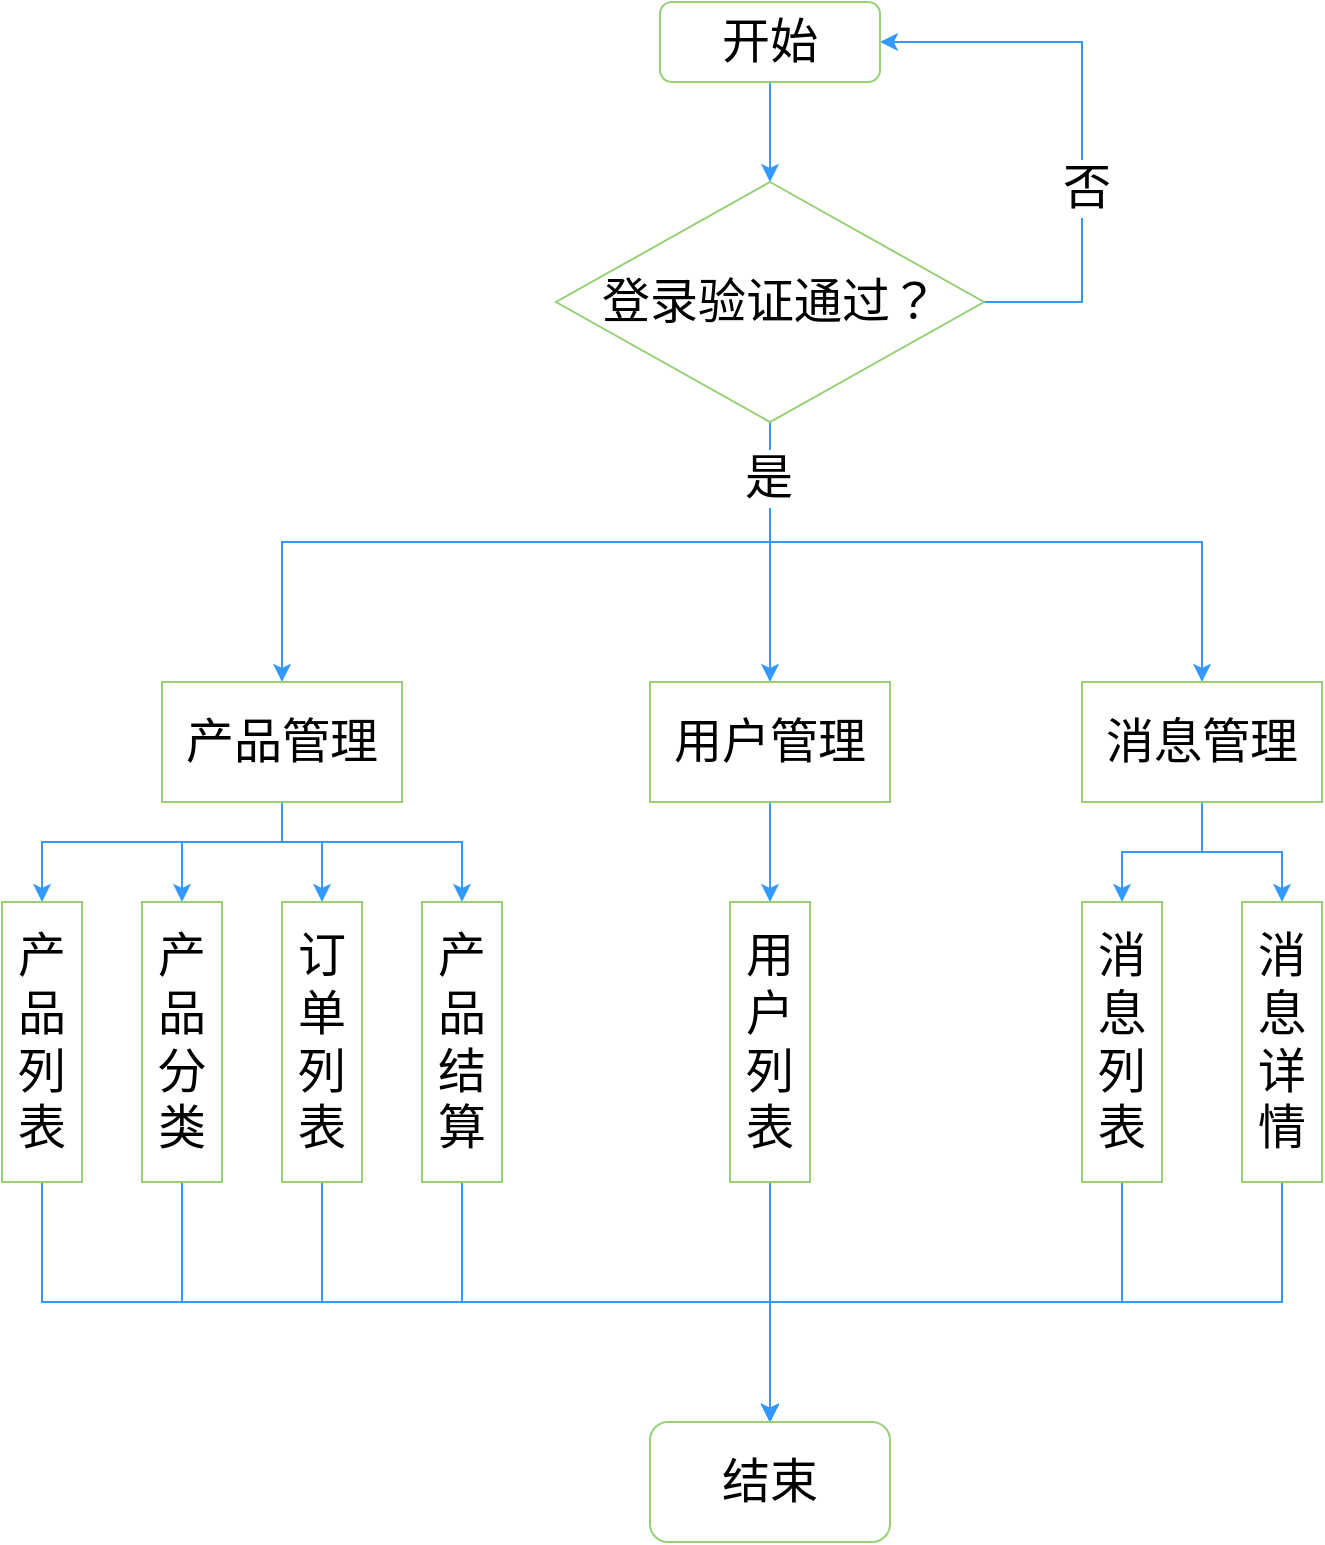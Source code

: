 <mxfile version="20.2.6" type="github">
  <diagram id="6wOFPeuKuOHlk7hMADOC" name="第 1 页">
    <mxGraphModel dx="1426" dy="1793" grid="1" gridSize="10" guides="1" tooltips="1" connect="1" arrows="1" fold="1" page="1" pageScale="1" pageWidth="827" pageHeight="1169" math="0" shadow="0">
      <root>
        <mxCell id="0" />
        <mxCell id="1" parent="0" />
        <mxCell id="39R5jxLZyVs8jBnNO6QM-4" style="edgeStyle=orthogonalEdgeStyle;rounded=0;orthogonalLoop=1;jettySize=auto;html=1;entryX=1;entryY=0.5;entryDx=0;entryDy=0;fontSize=24;strokeColor=#3399FF;" edge="1" parent="1" source="39R5jxLZyVs8jBnNO6QM-1" target="39R5jxLZyVs8jBnNO6QM-2">
          <mxGeometry relative="1" as="geometry">
            <Array as="points">
              <mxPoint x="570" y="-860" />
              <mxPoint x="570" y="-990" />
            </Array>
          </mxGeometry>
        </mxCell>
        <mxCell id="39R5jxLZyVs8jBnNO6QM-5" value="否" style="edgeLabel;html=1;align=center;verticalAlign=middle;resizable=0;points=[];fontSize=24;" vertex="1" connectable="0" parent="39R5jxLZyVs8jBnNO6QM-4">
          <mxGeometry x="-0.243" y="-2" relative="1" as="geometry">
            <mxPoint as="offset" />
          </mxGeometry>
        </mxCell>
        <mxCell id="39R5jxLZyVs8jBnNO6QM-16" style="edgeStyle=orthogonalEdgeStyle;rounded=0;orthogonalLoop=1;jettySize=auto;html=1;entryX=0.5;entryY=0;entryDx=0;entryDy=0;fontSize=24;strokeColor=#3399FF;" edge="1" parent="1" source="39R5jxLZyVs8jBnNO6QM-1" target="39R5jxLZyVs8jBnNO6QM-7">
          <mxGeometry relative="1" as="geometry" />
        </mxCell>
        <mxCell id="39R5jxLZyVs8jBnNO6QM-17" style="edgeStyle=orthogonalEdgeStyle;rounded=0;orthogonalLoop=1;jettySize=auto;html=1;exitX=0.5;exitY=1;exitDx=0;exitDy=0;entryX=0.5;entryY=0;entryDx=0;entryDy=0;fontSize=24;strokeColor=#3399FF;" edge="1" parent="1" source="39R5jxLZyVs8jBnNO6QM-1" target="39R5jxLZyVs8jBnNO6QM-8">
          <mxGeometry relative="1" as="geometry">
            <Array as="points">
              <mxPoint x="414" y="-740" />
              <mxPoint x="630" y="-740" />
            </Array>
          </mxGeometry>
        </mxCell>
        <mxCell id="39R5jxLZyVs8jBnNO6QM-18" style="edgeStyle=orthogonalEdgeStyle;rounded=0;orthogonalLoop=1;jettySize=auto;html=1;fontSize=24;strokeColor=#3399FF;" edge="1" parent="1" source="39R5jxLZyVs8jBnNO6QM-1" target="39R5jxLZyVs8jBnNO6QM-6">
          <mxGeometry relative="1" as="geometry">
            <Array as="points">
              <mxPoint x="414" y="-740" />
              <mxPoint x="170" y="-740" />
            </Array>
          </mxGeometry>
        </mxCell>
        <mxCell id="39R5jxLZyVs8jBnNO6QM-19" value="是" style="edgeLabel;html=1;align=center;verticalAlign=middle;resizable=0;points=[];fontSize=24;" vertex="1" connectable="0" parent="39R5jxLZyVs8jBnNO6QM-18">
          <mxGeometry x="-0.85" y="-1" relative="1" as="geometry">
            <mxPoint as="offset" />
          </mxGeometry>
        </mxCell>
        <mxCell id="39R5jxLZyVs8jBnNO6QM-1" value="&lt;font style=&quot;font-size: 24px;&quot;&gt;登录验证通过？&lt;/font&gt;" style="rhombus;whiteSpace=wrap;html=1;strokeColor=#97D077;" vertex="1" parent="1">
          <mxGeometry x="307" y="-920" width="214" height="120" as="geometry" />
        </mxCell>
        <mxCell id="39R5jxLZyVs8jBnNO6QM-3" style="edgeStyle=orthogonalEdgeStyle;rounded=0;orthogonalLoop=1;jettySize=auto;html=1;fontSize=24;strokeColor=#3399FF;" edge="1" parent="1" source="39R5jxLZyVs8jBnNO6QM-2" target="39R5jxLZyVs8jBnNO6QM-1">
          <mxGeometry relative="1" as="geometry" />
        </mxCell>
        <mxCell id="39R5jxLZyVs8jBnNO6QM-2" value="&lt;font style=&quot;font-size: 24px;&quot;&gt;开始&lt;/font&gt;" style="rounded=1;whiteSpace=wrap;html=1;strokeColor=#97D077;" vertex="1" parent="1">
          <mxGeometry x="359" y="-1010" width="110" height="40" as="geometry" />
        </mxCell>
        <mxCell id="39R5jxLZyVs8jBnNO6QM-20" style="edgeStyle=orthogonalEdgeStyle;rounded=0;orthogonalLoop=1;jettySize=auto;html=1;entryX=0.5;entryY=0;entryDx=0;entryDy=0;fontSize=24;strokeColor=#3399FF;" edge="1" parent="1" source="39R5jxLZyVs8jBnNO6QM-6" target="39R5jxLZyVs8jBnNO6QM-9">
          <mxGeometry relative="1" as="geometry">
            <Array as="points">
              <mxPoint x="170" y="-590" />
              <mxPoint x="50" y="-590" />
            </Array>
          </mxGeometry>
        </mxCell>
        <mxCell id="39R5jxLZyVs8jBnNO6QM-21" style="edgeStyle=orthogonalEdgeStyle;rounded=0;orthogonalLoop=1;jettySize=auto;html=1;entryX=0.5;entryY=0;entryDx=0;entryDy=0;fontSize=24;strokeColor=#3399FF;" edge="1" parent="1" source="39R5jxLZyVs8jBnNO6QM-6" target="39R5jxLZyVs8jBnNO6QM-10">
          <mxGeometry relative="1" as="geometry">
            <Array as="points">
              <mxPoint x="170" y="-590" />
              <mxPoint x="120" y="-590" />
            </Array>
          </mxGeometry>
        </mxCell>
        <mxCell id="39R5jxLZyVs8jBnNO6QM-22" style="edgeStyle=orthogonalEdgeStyle;rounded=0;orthogonalLoop=1;jettySize=auto;html=1;entryX=0.5;entryY=0;entryDx=0;entryDy=0;fontSize=24;strokeColor=#3399FF;" edge="1" parent="1" source="39R5jxLZyVs8jBnNO6QM-6" target="39R5jxLZyVs8jBnNO6QM-11">
          <mxGeometry relative="1" as="geometry">
            <Array as="points">
              <mxPoint x="170" y="-590" />
              <mxPoint x="190" y="-590" />
            </Array>
          </mxGeometry>
        </mxCell>
        <mxCell id="39R5jxLZyVs8jBnNO6QM-23" style="edgeStyle=orthogonalEdgeStyle;rounded=0;orthogonalLoop=1;jettySize=auto;html=1;entryX=0.5;entryY=0;entryDx=0;entryDy=0;fontSize=24;strokeColor=#3399FF;" edge="1" parent="1" source="39R5jxLZyVs8jBnNO6QM-6" target="39R5jxLZyVs8jBnNO6QM-12">
          <mxGeometry relative="1" as="geometry">
            <Array as="points">
              <mxPoint x="170" y="-590" />
              <mxPoint x="260" y="-590" />
            </Array>
          </mxGeometry>
        </mxCell>
        <mxCell id="39R5jxLZyVs8jBnNO6QM-6" value="产品管理" style="rounded=0;whiteSpace=wrap;html=1;fontSize=24;strokeColor=#97D077;" vertex="1" parent="1">
          <mxGeometry x="110" y="-670" width="120" height="60" as="geometry" />
        </mxCell>
        <mxCell id="39R5jxLZyVs8jBnNO6QM-24" style="edgeStyle=orthogonalEdgeStyle;rounded=0;orthogonalLoop=1;jettySize=auto;html=1;fontSize=24;strokeColor=#3399FF;" edge="1" parent="1" source="39R5jxLZyVs8jBnNO6QM-7" target="39R5jxLZyVs8jBnNO6QM-13">
          <mxGeometry relative="1" as="geometry" />
        </mxCell>
        <mxCell id="39R5jxLZyVs8jBnNO6QM-7" value="用户管理" style="rounded=0;whiteSpace=wrap;html=1;fontSize=24;strokeColor=#97D077;" vertex="1" parent="1">
          <mxGeometry x="354" y="-670" width="120" height="60" as="geometry" />
        </mxCell>
        <mxCell id="39R5jxLZyVs8jBnNO6QM-25" style="edgeStyle=orthogonalEdgeStyle;rounded=0;orthogonalLoop=1;jettySize=auto;html=1;entryX=0.5;entryY=0;entryDx=0;entryDy=0;fontSize=24;strokeColor=#3399FF;" edge="1" parent="1" source="39R5jxLZyVs8jBnNO6QM-8" target="39R5jxLZyVs8jBnNO6QM-14">
          <mxGeometry relative="1" as="geometry" />
        </mxCell>
        <mxCell id="39R5jxLZyVs8jBnNO6QM-26" style="edgeStyle=orthogonalEdgeStyle;rounded=0;orthogonalLoop=1;jettySize=auto;html=1;entryX=0.5;entryY=0;entryDx=0;entryDy=0;fontSize=24;strokeColor=#3399FF;" edge="1" parent="1" source="39R5jxLZyVs8jBnNO6QM-8" target="39R5jxLZyVs8jBnNO6QM-15">
          <mxGeometry relative="1" as="geometry" />
        </mxCell>
        <mxCell id="39R5jxLZyVs8jBnNO6QM-8" value="消息管理" style="rounded=0;whiteSpace=wrap;html=1;fontSize=24;strokeColor=#97D077;" vertex="1" parent="1">
          <mxGeometry x="570" y="-670" width="120" height="60" as="geometry" />
        </mxCell>
        <mxCell id="39R5jxLZyVs8jBnNO6QM-31" style="edgeStyle=orthogonalEdgeStyle;rounded=0;orthogonalLoop=1;jettySize=auto;html=1;entryX=0.5;entryY=0;entryDx=0;entryDy=0;fontSize=24;strokeColor=#3399FF;" edge="1" parent="1" source="39R5jxLZyVs8jBnNO6QM-9" target="39R5jxLZyVs8jBnNO6QM-27">
          <mxGeometry relative="1" as="geometry">
            <Array as="points">
              <mxPoint x="50" y="-360" />
              <mxPoint x="414" y="-360" />
            </Array>
          </mxGeometry>
        </mxCell>
        <mxCell id="39R5jxLZyVs8jBnNO6QM-9" value="产品列表" style="rounded=0;whiteSpace=wrap;html=1;fontSize=24;strokeColor=#97D077;" vertex="1" parent="1">
          <mxGeometry x="30" y="-560" width="40" height="140" as="geometry" />
        </mxCell>
        <mxCell id="39R5jxLZyVs8jBnNO6QM-32" style="edgeStyle=orthogonalEdgeStyle;rounded=0;orthogonalLoop=1;jettySize=auto;html=1;entryX=0.5;entryY=0;entryDx=0;entryDy=0;fontSize=24;strokeColor=#3399FF;" edge="1" parent="1" source="39R5jxLZyVs8jBnNO6QM-10" target="39R5jxLZyVs8jBnNO6QM-27">
          <mxGeometry relative="1" as="geometry">
            <Array as="points">
              <mxPoint x="120" y="-360" />
              <mxPoint x="414" y="-360" />
            </Array>
          </mxGeometry>
        </mxCell>
        <mxCell id="39R5jxLZyVs8jBnNO6QM-10" value="产品分类" style="rounded=0;whiteSpace=wrap;html=1;fontSize=24;strokeColor=#97D077;" vertex="1" parent="1">
          <mxGeometry x="100" y="-560" width="40" height="140" as="geometry" />
        </mxCell>
        <mxCell id="39R5jxLZyVs8jBnNO6QM-33" style="edgeStyle=orthogonalEdgeStyle;rounded=0;orthogonalLoop=1;jettySize=auto;html=1;entryX=0.5;entryY=0;entryDx=0;entryDy=0;fontSize=24;strokeColor=#3399FF;" edge="1" parent="1" source="39R5jxLZyVs8jBnNO6QM-11" target="39R5jxLZyVs8jBnNO6QM-27">
          <mxGeometry relative="1" as="geometry">
            <Array as="points">
              <mxPoint x="190" y="-360" />
              <mxPoint x="414" y="-360" />
            </Array>
          </mxGeometry>
        </mxCell>
        <mxCell id="39R5jxLZyVs8jBnNO6QM-11" value="订单列表" style="rounded=0;whiteSpace=wrap;html=1;fontSize=24;strokeColor=#97D077;" vertex="1" parent="1">
          <mxGeometry x="170" y="-560" width="40" height="140" as="geometry" />
        </mxCell>
        <mxCell id="39R5jxLZyVs8jBnNO6QM-36" style="edgeStyle=orthogonalEdgeStyle;rounded=0;orthogonalLoop=1;jettySize=auto;html=1;entryX=0.5;entryY=0;entryDx=0;entryDy=0;fontSize=24;strokeColor=#3399FF;" edge="1" parent="1" source="39R5jxLZyVs8jBnNO6QM-12" target="39R5jxLZyVs8jBnNO6QM-27">
          <mxGeometry relative="1" as="geometry">
            <Array as="points">
              <mxPoint x="260" y="-360" />
              <mxPoint x="414" y="-360" />
            </Array>
          </mxGeometry>
        </mxCell>
        <mxCell id="39R5jxLZyVs8jBnNO6QM-12" value="产品结算" style="rounded=0;whiteSpace=wrap;html=1;fontSize=24;strokeColor=#97D077;" vertex="1" parent="1">
          <mxGeometry x="240" y="-560" width="40" height="140" as="geometry" />
        </mxCell>
        <mxCell id="39R5jxLZyVs8jBnNO6QM-28" style="edgeStyle=orthogonalEdgeStyle;rounded=0;orthogonalLoop=1;jettySize=auto;html=1;fontSize=24;strokeColor=#3399FF;" edge="1" parent="1" source="39R5jxLZyVs8jBnNO6QM-13" target="39R5jxLZyVs8jBnNO6QM-27">
          <mxGeometry relative="1" as="geometry" />
        </mxCell>
        <mxCell id="39R5jxLZyVs8jBnNO6QM-13" value="用户列表" style="rounded=0;whiteSpace=wrap;html=1;fontSize=24;strokeColor=#97D077;" vertex="1" parent="1">
          <mxGeometry x="394" y="-560" width="40" height="140" as="geometry" />
        </mxCell>
        <mxCell id="39R5jxLZyVs8jBnNO6QM-29" style="edgeStyle=orthogonalEdgeStyle;rounded=0;orthogonalLoop=1;jettySize=auto;html=1;entryX=0.5;entryY=0;entryDx=0;entryDy=0;fontSize=24;strokeColor=#3399FF;" edge="1" parent="1" source="39R5jxLZyVs8jBnNO6QM-14" target="39R5jxLZyVs8jBnNO6QM-27">
          <mxGeometry relative="1" as="geometry">
            <Array as="points">
              <mxPoint x="590" y="-360" />
              <mxPoint x="414" y="-360" />
            </Array>
          </mxGeometry>
        </mxCell>
        <mxCell id="39R5jxLZyVs8jBnNO6QM-14" value="消息列表" style="rounded=0;whiteSpace=wrap;html=1;fontSize=24;strokeColor=#97D077;" vertex="1" parent="1">
          <mxGeometry x="570" y="-560" width="40" height="140" as="geometry" />
        </mxCell>
        <mxCell id="39R5jxLZyVs8jBnNO6QM-30" style="edgeStyle=orthogonalEdgeStyle;rounded=0;orthogonalLoop=1;jettySize=auto;html=1;entryX=0.5;entryY=0;entryDx=0;entryDy=0;fontSize=24;strokeColor=#3399FF;" edge="1" parent="1" source="39R5jxLZyVs8jBnNO6QM-15" target="39R5jxLZyVs8jBnNO6QM-27">
          <mxGeometry relative="1" as="geometry">
            <Array as="points">
              <mxPoint x="670" y="-360" />
              <mxPoint x="414" y="-360" />
            </Array>
          </mxGeometry>
        </mxCell>
        <mxCell id="39R5jxLZyVs8jBnNO6QM-15" value="消息详情" style="rounded=0;whiteSpace=wrap;html=1;fontSize=24;strokeColor=#97D077;" vertex="1" parent="1">
          <mxGeometry x="650" y="-560" width="40" height="140" as="geometry" />
        </mxCell>
        <mxCell id="39R5jxLZyVs8jBnNO6QM-27" value="结束" style="rounded=1;whiteSpace=wrap;html=1;fontSize=24;strokeColor=#97D077;" vertex="1" parent="1">
          <mxGeometry x="354" y="-300" width="120" height="60" as="geometry" />
        </mxCell>
      </root>
    </mxGraphModel>
  </diagram>
</mxfile>
